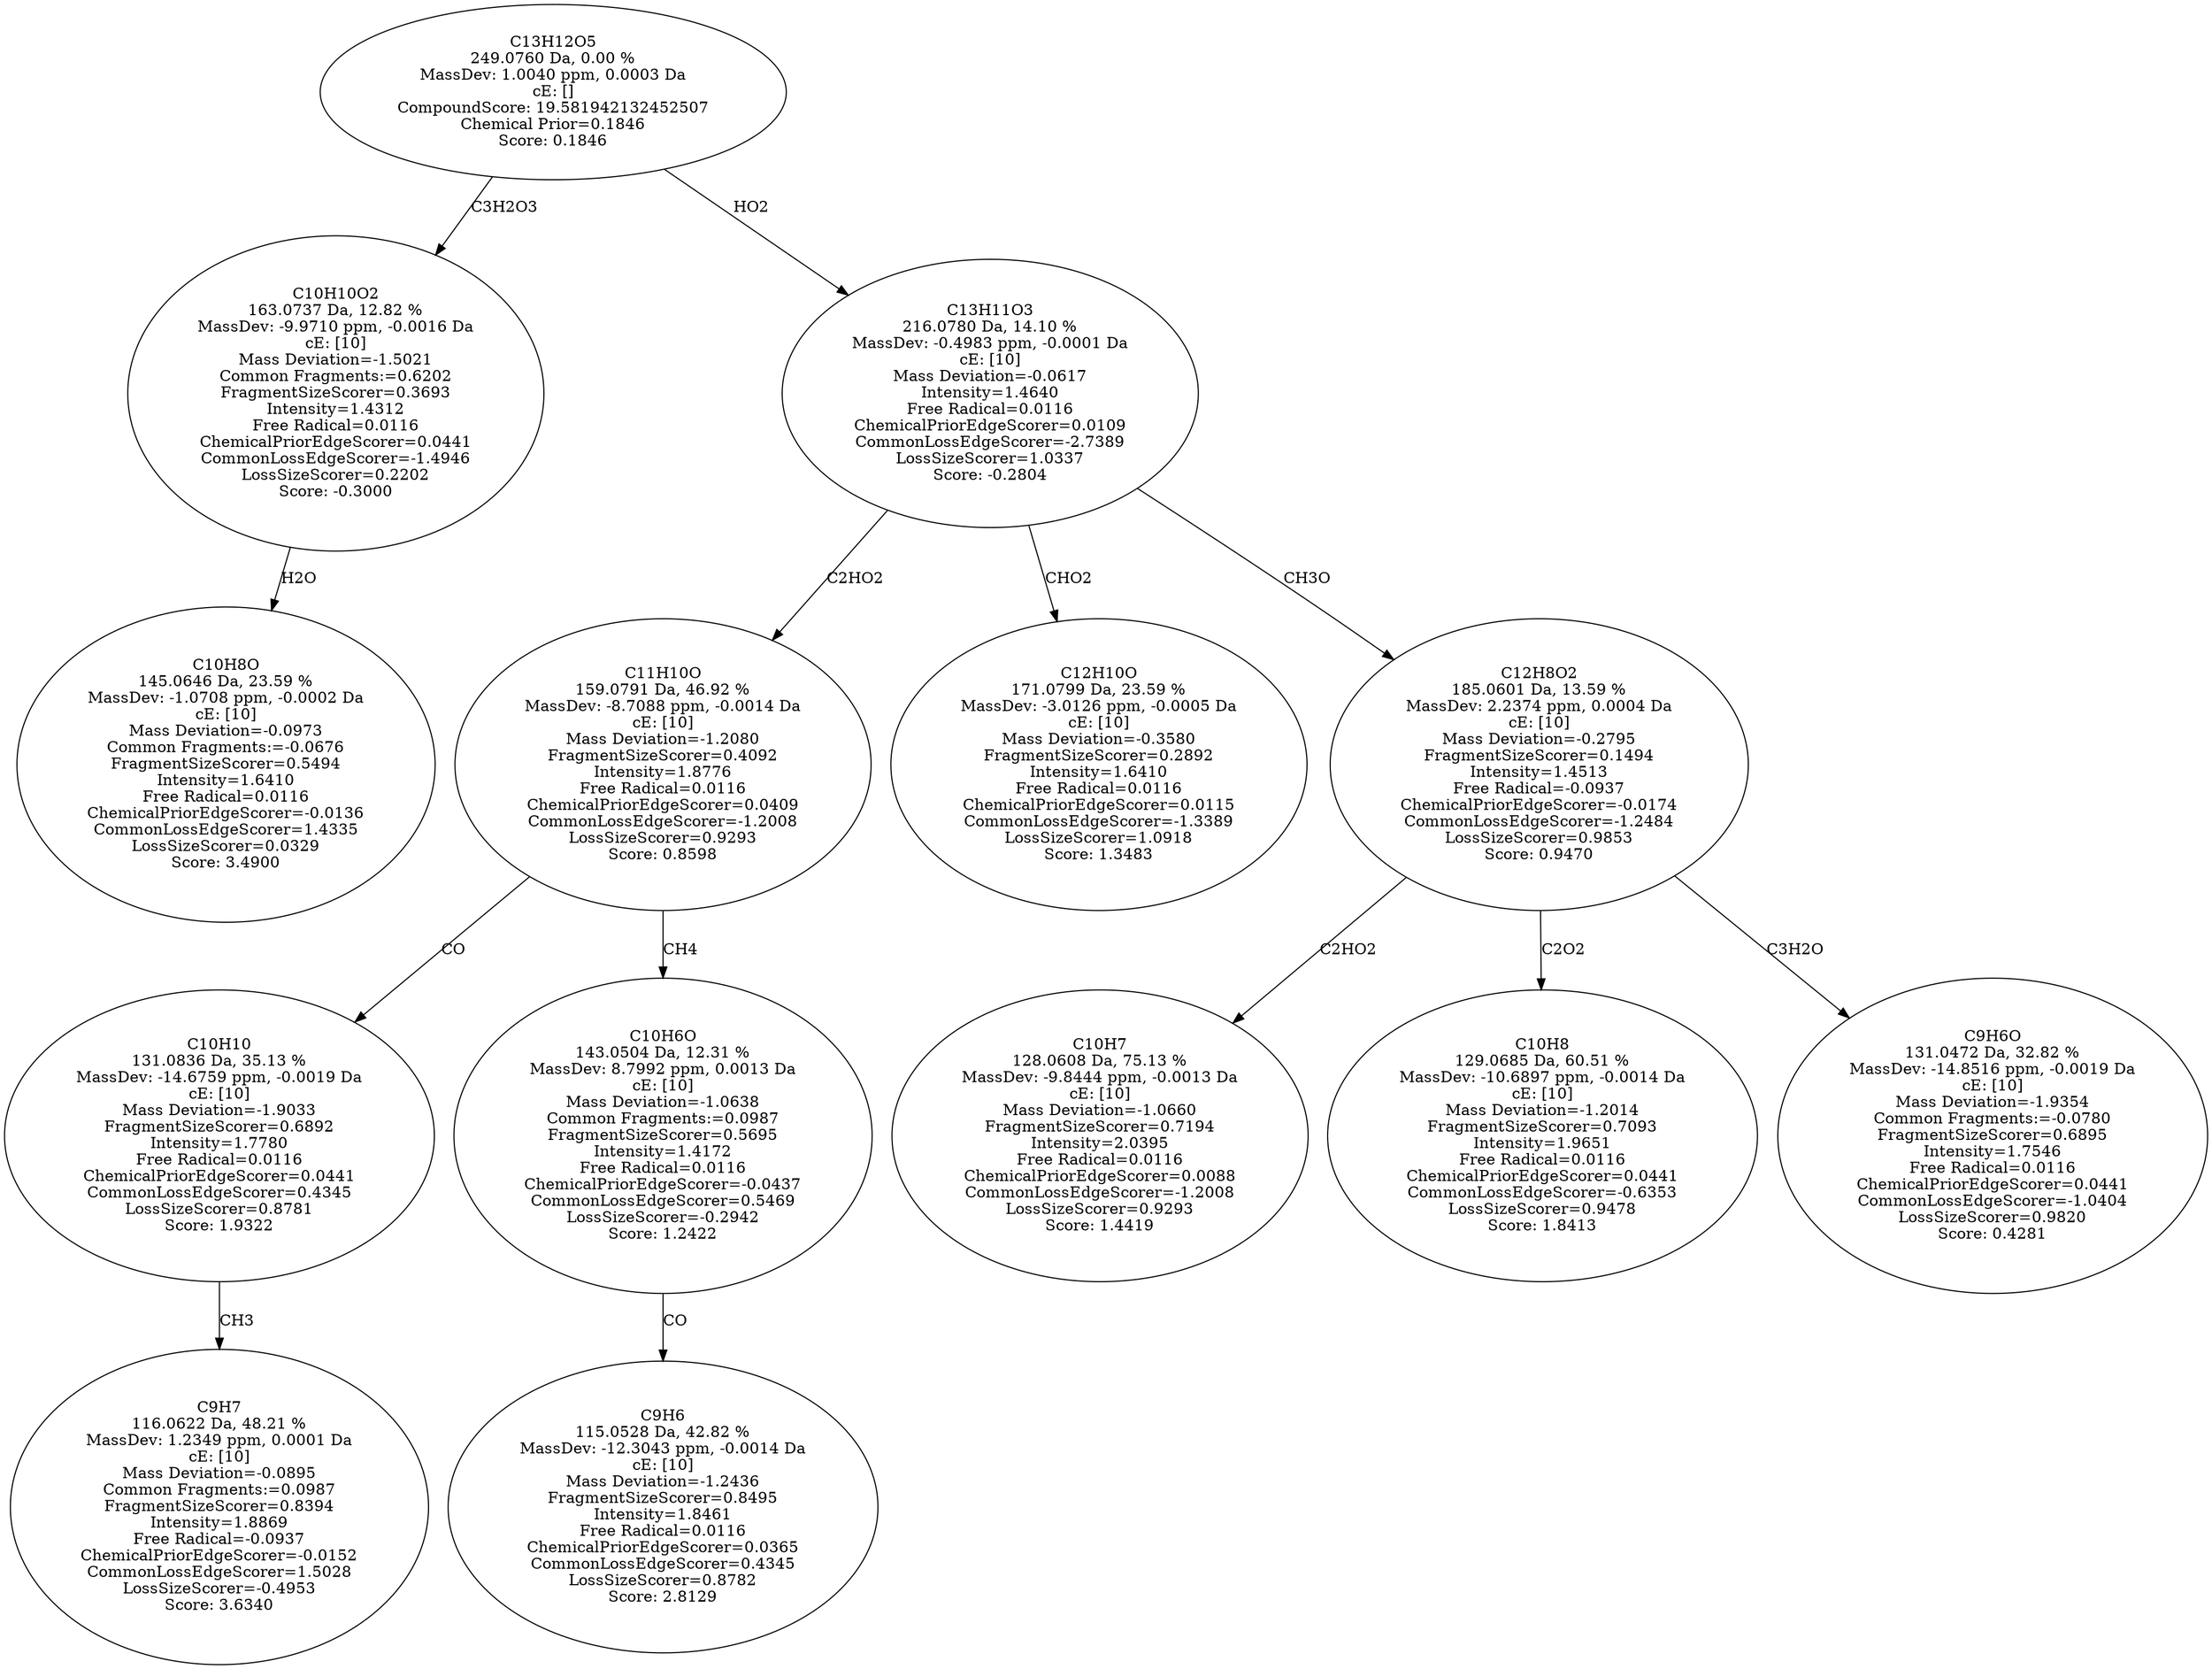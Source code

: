 strict digraph {
v1 [label="C10H8O\n145.0646 Da, 23.59 %\nMassDev: -1.0708 ppm, -0.0002 Da\ncE: [10]\nMass Deviation=-0.0973\nCommon Fragments:=-0.0676\nFragmentSizeScorer=0.5494\nIntensity=1.6410\nFree Radical=0.0116\nChemicalPriorEdgeScorer=-0.0136\nCommonLossEdgeScorer=1.4335\nLossSizeScorer=0.0329\nScore: 3.4900"];
v2 [label="C10H10O2\n163.0737 Da, 12.82 %\nMassDev: -9.9710 ppm, -0.0016 Da\ncE: [10]\nMass Deviation=-1.5021\nCommon Fragments:=0.6202\nFragmentSizeScorer=0.3693\nIntensity=1.4312\nFree Radical=0.0116\nChemicalPriorEdgeScorer=0.0441\nCommonLossEdgeScorer=-1.4946\nLossSizeScorer=0.2202\nScore: -0.3000"];
v3 [label="C9H7\n116.0622 Da, 48.21 %\nMassDev: 1.2349 ppm, 0.0001 Da\ncE: [10]\nMass Deviation=-0.0895\nCommon Fragments:=0.0987\nFragmentSizeScorer=0.8394\nIntensity=1.8869\nFree Radical=-0.0937\nChemicalPriorEdgeScorer=-0.0152\nCommonLossEdgeScorer=1.5028\nLossSizeScorer=-0.4953\nScore: 3.6340"];
v4 [label="C10H10\n131.0836 Da, 35.13 %\nMassDev: -14.6759 ppm, -0.0019 Da\ncE: [10]\nMass Deviation=-1.9033\nFragmentSizeScorer=0.6892\nIntensity=1.7780\nFree Radical=0.0116\nChemicalPriorEdgeScorer=0.0441\nCommonLossEdgeScorer=0.4345\nLossSizeScorer=0.8781\nScore: 1.9322"];
v5 [label="C9H6\n115.0528 Da, 42.82 %\nMassDev: -12.3043 ppm, -0.0014 Da\ncE: [10]\nMass Deviation=-1.2436\nFragmentSizeScorer=0.8495\nIntensity=1.8461\nFree Radical=0.0116\nChemicalPriorEdgeScorer=0.0365\nCommonLossEdgeScorer=0.4345\nLossSizeScorer=0.8782\nScore: 2.8129"];
v6 [label="C10H6O\n143.0504 Da, 12.31 %\nMassDev: 8.7992 ppm, 0.0013 Da\ncE: [10]\nMass Deviation=-1.0638\nCommon Fragments:=0.0987\nFragmentSizeScorer=0.5695\nIntensity=1.4172\nFree Radical=0.0116\nChemicalPriorEdgeScorer=-0.0437\nCommonLossEdgeScorer=0.5469\nLossSizeScorer=-0.2942\nScore: 1.2422"];
v7 [label="C11H10O\n159.0791 Da, 46.92 %\nMassDev: -8.7088 ppm, -0.0014 Da\ncE: [10]\nMass Deviation=-1.2080\nFragmentSizeScorer=0.4092\nIntensity=1.8776\nFree Radical=0.0116\nChemicalPriorEdgeScorer=0.0409\nCommonLossEdgeScorer=-1.2008\nLossSizeScorer=0.9293\nScore: 0.8598"];
v8 [label="C12H10O\n171.0799 Da, 23.59 %\nMassDev: -3.0126 ppm, -0.0005 Da\ncE: [10]\nMass Deviation=-0.3580\nFragmentSizeScorer=0.2892\nIntensity=1.6410\nFree Radical=0.0116\nChemicalPriorEdgeScorer=0.0115\nCommonLossEdgeScorer=-1.3389\nLossSizeScorer=1.0918\nScore: 1.3483"];
v9 [label="C10H7\n128.0608 Da, 75.13 %\nMassDev: -9.8444 ppm, -0.0013 Da\ncE: [10]\nMass Deviation=-1.0660\nFragmentSizeScorer=0.7194\nIntensity=2.0395\nFree Radical=0.0116\nChemicalPriorEdgeScorer=0.0088\nCommonLossEdgeScorer=-1.2008\nLossSizeScorer=0.9293\nScore: 1.4419"];
v10 [label="C10H8\n129.0685 Da, 60.51 %\nMassDev: -10.6897 ppm, -0.0014 Da\ncE: [10]\nMass Deviation=-1.2014\nFragmentSizeScorer=0.7093\nIntensity=1.9651\nFree Radical=0.0116\nChemicalPriorEdgeScorer=0.0441\nCommonLossEdgeScorer=-0.6353\nLossSizeScorer=0.9478\nScore: 1.8413"];
v11 [label="C9H6O\n131.0472 Da, 32.82 %\nMassDev: -14.8516 ppm, -0.0019 Da\ncE: [10]\nMass Deviation=-1.9354\nCommon Fragments:=-0.0780\nFragmentSizeScorer=0.6895\nIntensity=1.7546\nFree Radical=0.0116\nChemicalPriorEdgeScorer=0.0441\nCommonLossEdgeScorer=-1.0404\nLossSizeScorer=0.9820\nScore: 0.4281"];
v12 [label="C12H8O2\n185.0601 Da, 13.59 %\nMassDev: 2.2374 ppm, 0.0004 Da\ncE: [10]\nMass Deviation=-0.2795\nFragmentSizeScorer=0.1494\nIntensity=1.4513\nFree Radical=-0.0937\nChemicalPriorEdgeScorer=-0.0174\nCommonLossEdgeScorer=-1.2484\nLossSizeScorer=0.9853\nScore: 0.9470"];
v13 [label="C13H11O3\n216.0780 Da, 14.10 %\nMassDev: -0.4983 ppm, -0.0001 Da\ncE: [10]\nMass Deviation=-0.0617\nIntensity=1.4640\nFree Radical=0.0116\nChemicalPriorEdgeScorer=0.0109\nCommonLossEdgeScorer=-2.7389\nLossSizeScorer=1.0337\nScore: -0.2804"];
v14 [label="C13H12O5\n249.0760 Da, 0.00 %\nMassDev: 1.0040 ppm, 0.0003 Da\ncE: []\nCompoundScore: 19.581942132452507\nChemical Prior=0.1846\nScore: 0.1846"];
v2 -> v1 [label="H2O"];
v14 -> v2 [label="C3H2O3"];
v4 -> v3 [label="CH3"];
v7 -> v4 [label="CO"];
v6 -> v5 [label="CO"];
v7 -> v6 [label="CH4"];
v13 -> v7 [label="C2HO2"];
v13 -> v8 [label="CHO2"];
v12 -> v9 [label="C2HO2"];
v12 -> v10 [label="C2O2"];
v12 -> v11 [label="C3H2O"];
v13 -> v12 [label="CH3O"];
v14 -> v13 [label="HO2"];
}
